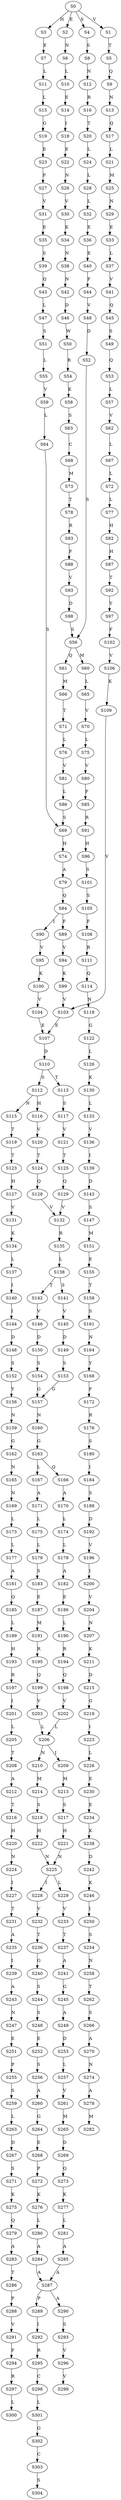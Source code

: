 strict digraph  {
	S0 -> S1 [ label = V ];
	S0 -> S2 [ label = E ];
	S0 -> S3 [ label = H ];
	S0 -> S4 [ label = S ];
	S1 -> S5 [ label = T ];
	S2 -> S6 [ label = N ];
	S3 -> S7 [ label = E ];
	S4 -> S8 [ label = S ];
	S5 -> S9 [ label = Q ];
	S6 -> S10 [ label = L ];
	S7 -> S11 [ label = L ];
	S8 -> S12 [ label = N ];
	S9 -> S13 [ label = N ];
	S10 -> S14 [ label = E ];
	S11 -> S15 [ label = L ];
	S12 -> S16 [ label = R ];
	S13 -> S17 [ label = Q ];
	S14 -> S18 [ label = I ];
	S15 -> S19 [ label = G ];
	S16 -> S20 [ label = T ];
	S17 -> S21 [ label = L ];
	S18 -> S22 [ label = E ];
	S19 -> S23 [ label = E ];
	S20 -> S24 [ label = L ];
	S21 -> S25 [ label = M ];
	S22 -> S26 [ label = N ];
	S23 -> S27 [ label = F ];
	S24 -> S28 [ label = L ];
	S25 -> S29 [ label = N ];
	S26 -> S30 [ label = V ];
	S27 -> S31 [ label = V ];
	S28 -> S32 [ label = L ];
	S29 -> S33 [ label = E ];
	S30 -> S34 [ label = K ];
	S31 -> S35 [ label = E ];
	S32 -> S36 [ label = E ];
	S33 -> S37 [ label = L ];
	S34 -> S38 [ label = N ];
	S35 -> S39 [ label = S ];
	S36 -> S40 [ label = E ];
	S37 -> S41 [ label = V ];
	S38 -> S42 [ label = N ];
	S39 -> S43 [ label = Q ];
	S40 -> S44 [ label = F ];
	S41 -> S45 [ label = Q ];
	S42 -> S46 [ label = D ];
	S43 -> S47 [ label = L ];
	S44 -> S48 [ label = V ];
	S45 -> S49 [ label = S ];
	S46 -> S50 [ label = W ];
	S47 -> S51 [ label = S ];
	S48 -> S52 [ label = D ];
	S49 -> S53 [ label = Q ];
	S50 -> S54 [ label = R ];
	S51 -> S55 [ label = L ];
	S52 -> S56 [ label = S ];
	S53 -> S57 [ label = L ];
	S54 -> S58 [ label = K ];
	S55 -> S59 [ label = V ];
	S56 -> S60 [ label = M ];
	S56 -> S61 [ label = Q ];
	S57 -> S62 [ label = V ];
	S58 -> S63 [ label = S ];
	S59 -> S64 [ label = L ];
	S60 -> S65 [ label = L ];
	S61 -> S66 [ label = M ];
	S62 -> S67 [ label = L ];
	S63 -> S68 [ label = C ];
	S64 -> S69 [ label = S ];
	S65 -> S70 [ label = V ];
	S66 -> S71 [ label = T ];
	S67 -> S72 [ label = L ];
	S68 -> S73 [ label = M ];
	S69 -> S74 [ label = H ];
	S70 -> S75 [ label = L ];
	S71 -> S76 [ label = L ];
	S72 -> S77 [ label = L ];
	S73 -> S78 [ label = T ];
	S74 -> S79 [ label = A ];
	S75 -> S80 [ label = V ];
	S76 -> S81 [ label = V ];
	S77 -> S82 [ label = H ];
	S78 -> S83 [ label = R ];
	S79 -> S84 [ label = Q ];
	S80 -> S85 [ label = F ];
	S81 -> S86 [ label = L ];
	S82 -> S87 [ label = H ];
	S83 -> S88 [ label = F ];
	S84 -> S89 [ label = F ];
	S84 -> S90 [ label = I ];
	S85 -> S91 [ label = R ];
	S86 -> S69 [ label = S ];
	S87 -> S92 [ label = T ];
	S88 -> S93 [ label = V ];
	S89 -> S94 [ label = V ];
	S90 -> S95 [ label = V ];
	S91 -> S96 [ label = H ];
	S92 -> S97 [ label = Y ];
	S93 -> S98 [ label = D ];
	S94 -> S99 [ label = K ];
	S95 -> S100 [ label = K ];
	S96 -> S101 [ label = S ];
	S97 -> S102 [ label = F ];
	S98 -> S56 [ label = S ];
	S99 -> S103 [ label = V ];
	S100 -> S104 [ label = V ];
	S101 -> S105 [ label = S ];
	S102 -> S106 [ label = V ];
	S103 -> S107 [ label = E ];
	S104 -> S107 [ label = E ];
	S105 -> S108 [ label = F ];
	S106 -> S109 [ label = K ];
	S107 -> S110 [ label = D ];
	S108 -> S111 [ label = R ];
	S109 -> S103 [ label = V ];
	S110 -> S112 [ label = S ];
	S110 -> S113 [ label = T ];
	S111 -> S114 [ label = Q ];
	S112 -> S115 [ label = N ];
	S112 -> S116 [ label = H ];
	S113 -> S117 [ label = S ];
	S114 -> S118 [ label = N ];
	S115 -> S119 [ label = T ];
	S116 -> S120 [ label = V ];
	S117 -> S121 [ label = V ];
	S118 -> S122 [ label = G ];
	S119 -> S123 [ label = T ];
	S120 -> S124 [ label = T ];
	S121 -> S125 [ label = T ];
	S122 -> S126 [ label = L ];
	S123 -> S127 [ label = H ];
	S124 -> S128 [ label = Q ];
	S125 -> S129 [ label = Q ];
	S126 -> S130 [ label = K ];
	S127 -> S131 [ label = V ];
	S128 -> S132 [ label = V ];
	S129 -> S132 [ label = V ];
	S130 -> S133 [ label = L ];
	S131 -> S134 [ label = K ];
	S132 -> S135 [ label = R ];
	S133 -> S136 [ label = V ];
	S134 -> S137 [ label = L ];
	S135 -> S138 [ label = L ];
	S136 -> S139 [ label = I ];
	S137 -> S140 [ label = I ];
	S138 -> S141 [ label = S ];
	S138 -> S142 [ label = T ];
	S139 -> S143 [ label = D ];
	S140 -> S144 [ label = I ];
	S141 -> S145 [ label = V ];
	S142 -> S146 [ label = V ];
	S143 -> S147 [ label = S ];
	S144 -> S148 [ label = D ];
	S145 -> S149 [ label = D ];
	S146 -> S150 [ label = D ];
	S147 -> S151 [ label = M ];
	S148 -> S152 [ label = S ];
	S149 -> S153 [ label = S ];
	S150 -> S154 [ label = S ];
	S151 -> S155 [ label = E ];
	S152 -> S156 [ label = Y ];
	S153 -> S157 [ label = G ];
	S154 -> S157 [ label = G ];
	S155 -> S158 [ label = T ];
	S156 -> S159 [ label = N ];
	S157 -> S160 [ label = N ];
	S158 -> S161 [ label = S ];
	S159 -> S162 [ label = G ];
	S160 -> S163 [ label = G ];
	S161 -> S164 [ label = N ];
	S162 -> S165 [ label = N ];
	S163 -> S166 [ label = Q ];
	S163 -> S167 [ label = L ];
	S164 -> S168 [ label = Y ];
	S165 -> S169 [ label = N ];
	S166 -> S170 [ label = A ];
	S167 -> S171 [ label = A ];
	S168 -> S172 [ label = F ];
	S169 -> S173 [ label = L ];
	S170 -> S174 [ label = L ];
	S171 -> S175 [ label = L ];
	S172 -> S176 [ label = R ];
	S173 -> S177 [ label = L ];
	S174 -> S178 [ label = L ];
	S175 -> S179 [ label = L ];
	S176 -> S180 [ label = S ];
	S177 -> S181 [ label = A ];
	S178 -> S182 [ label = A ];
	S179 -> S183 [ label = S ];
	S180 -> S184 [ label = I ];
	S181 -> S185 [ label = Q ];
	S182 -> S186 [ label = E ];
	S183 -> S187 [ label = E ];
	S184 -> S188 [ label = S ];
	S185 -> S189 [ label = L ];
	S186 -> S190 [ label = L ];
	S187 -> S191 [ label = M ];
	S188 -> S192 [ label = D ];
	S189 -> S193 [ label = H ];
	S190 -> S194 [ label = R ];
	S191 -> S195 [ label = R ];
	S192 -> S196 [ label = V ];
	S193 -> S197 [ label = R ];
	S194 -> S198 [ label = Q ];
	S195 -> S199 [ label = Q ];
	S196 -> S200 [ label = I ];
	S197 -> S201 [ label = I ];
	S198 -> S202 [ label = V ];
	S199 -> S203 [ label = V ];
	S200 -> S204 [ label = V ];
	S201 -> S205 [ label = L ];
	S202 -> S206 [ label = L ];
	S203 -> S206 [ label = L ];
	S204 -> S207 [ label = N ];
	S205 -> S208 [ label = T ];
	S206 -> S209 [ label = I ];
	S206 -> S210 [ label = N ];
	S207 -> S211 [ label = K ];
	S208 -> S212 [ label = A ];
	S209 -> S213 [ label = M ];
	S210 -> S214 [ label = M ];
	S211 -> S215 [ label = D ];
	S212 -> S216 [ label = T ];
	S213 -> S217 [ label = S ];
	S214 -> S218 [ label = S ];
	S215 -> S219 [ label = G ];
	S216 -> S220 [ label = H ];
	S217 -> S221 [ label = H ];
	S218 -> S222 [ label = H ];
	S219 -> S223 [ label = I ];
	S220 -> S224 [ label = N ];
	S221 -> S225 [ label = N ];
	S222 -> S225 [ label = N ];
	S223 -> S226 [ label = L ];
	S224 -> S227 [ label = I ];
	S225 -> S228 [ label = I ];
	S225 -> S229 [ label = L ];
	S226 -> S230 [ label = E ];
	S227 -> S231 [ label = T ];
	S228 -> S232 [ label = V ];
	S229 -> S233 [ label = V ];
	S230 -> S234 [ label = E ];
	S231 -> S235 [ label = A ];
	S232 -> S236 [ label = T ];
	S233 -> S237 [ label = T ];
	S234 -> S238 [ label = K ];
	S235 -> S239 [ label = I ];
	S236 -> S240 [ label = G ];
	S237 -> S241 [ label = A ];
	S238 -> S242 [ label = D ];
	S239 -> S243 [ label = A ];
	S240 -> S244 [ label = S ];
	S241 -> S245 [ label = G ];
	S242 -> S246 [ label = K ];
	S243 -> S247 [ label = N ];
	S244 -> S248 [ label = S ];
	S245 -> S249 [ label = A ];
	S246 -> S250 [ label = I ];
	S247 -> S251 [ label = E ];
	S248 -> S252 [ label = E ];
	S249 -> S253 [ label = D ];
	S250 -> S254 [ label = S ];
	S251 -> S255 [ label = P ];
	S252 -> S256 [ label = S ];
	S253 -> S257 [ label = L ];
	S254 -> S258 [ label = N ];
	S255 -> S259 [ label = S ];
	S256 -> S260 [ label = A ];
	S257 -> S261 [ label = V ];
	S258 -> S262 [ label = T ];
	S259 -> S263 [ label = L ];
	S260 -> S264 [ label = G ];
	S261 -> S265 [ label = M ];
	S262 -> S266 [ label = S ];
	S263 -> S267 [ label = D ];
	S264 -> S268 [ label = E ];
	S265 -> S269 [ label = D ];
	S266 -> S270 [ label = A ];
	S267 -> S271 [ label = S ];
	S268 -> S272 [ label = P ];
	S269 -> S273 [ label = Q ];
	S270 -> S274 [ label = N ];
	S271 -> S275 [ label = K ];
	S272 -> S276 [ label = K ];
	S273 -> S277 [ label = K ];
	S274 -> S278 [ label = A ];
	S275 -> S279 [ label = Q ];
	S276 -> S280 [ label = L ];
	S277 -> S281 [ label = L ];
	S278 -> S282 [ label = M ];
	S279 -> S283 [ label = A ];
	S280 -> S284 [ label = A ];
	S281 -> S285 [ label = A ];
	S283 -> S286 [ label = T ];
	S284 -> S287 [ label = A ];
	S285 -> S287 [ label = A ];
	S286 -> S288 [ label = P ];
	S287 -> S289 [ label = P ];
	S287 -> S290 [ label = A ];
	S288 -> S291 [ label = V ];
	S289 -> S292 [ label = I ];
	S290 -> S293 [ label = S ];
	S291 -> S294 [ label = F ];
	S292 -> S295 [ label = R ];
	S293 -> S296 [ label = V ];
	S294 -> S297 [ label = R ];
	S295 -> S298 [ label = C ];
	S296 -> S299 [ label = V ];
	S297 -> S300 [ label = L ];
	S298 -> S301 [ label = L ];
	S301 -> S302 [ label = G ];
	S302 -> S303 [ label = C ];
	S303 -> S304 [ label = S ];
}
